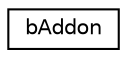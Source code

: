 digraph G
{
  edge [fontname="Helvetica",fontsize="10",labelfontname="Helvetica",labelfontsize="10"];
  node [fontname="Helvetica",fontsize="10",shape=record];
  rankdir=LR;
  Node1 [label="bAddon",height=0.2,width=0.4,color="black", fillcolor="white", style="filled",URL="$d4/d04/structbAddon.html"];
}

